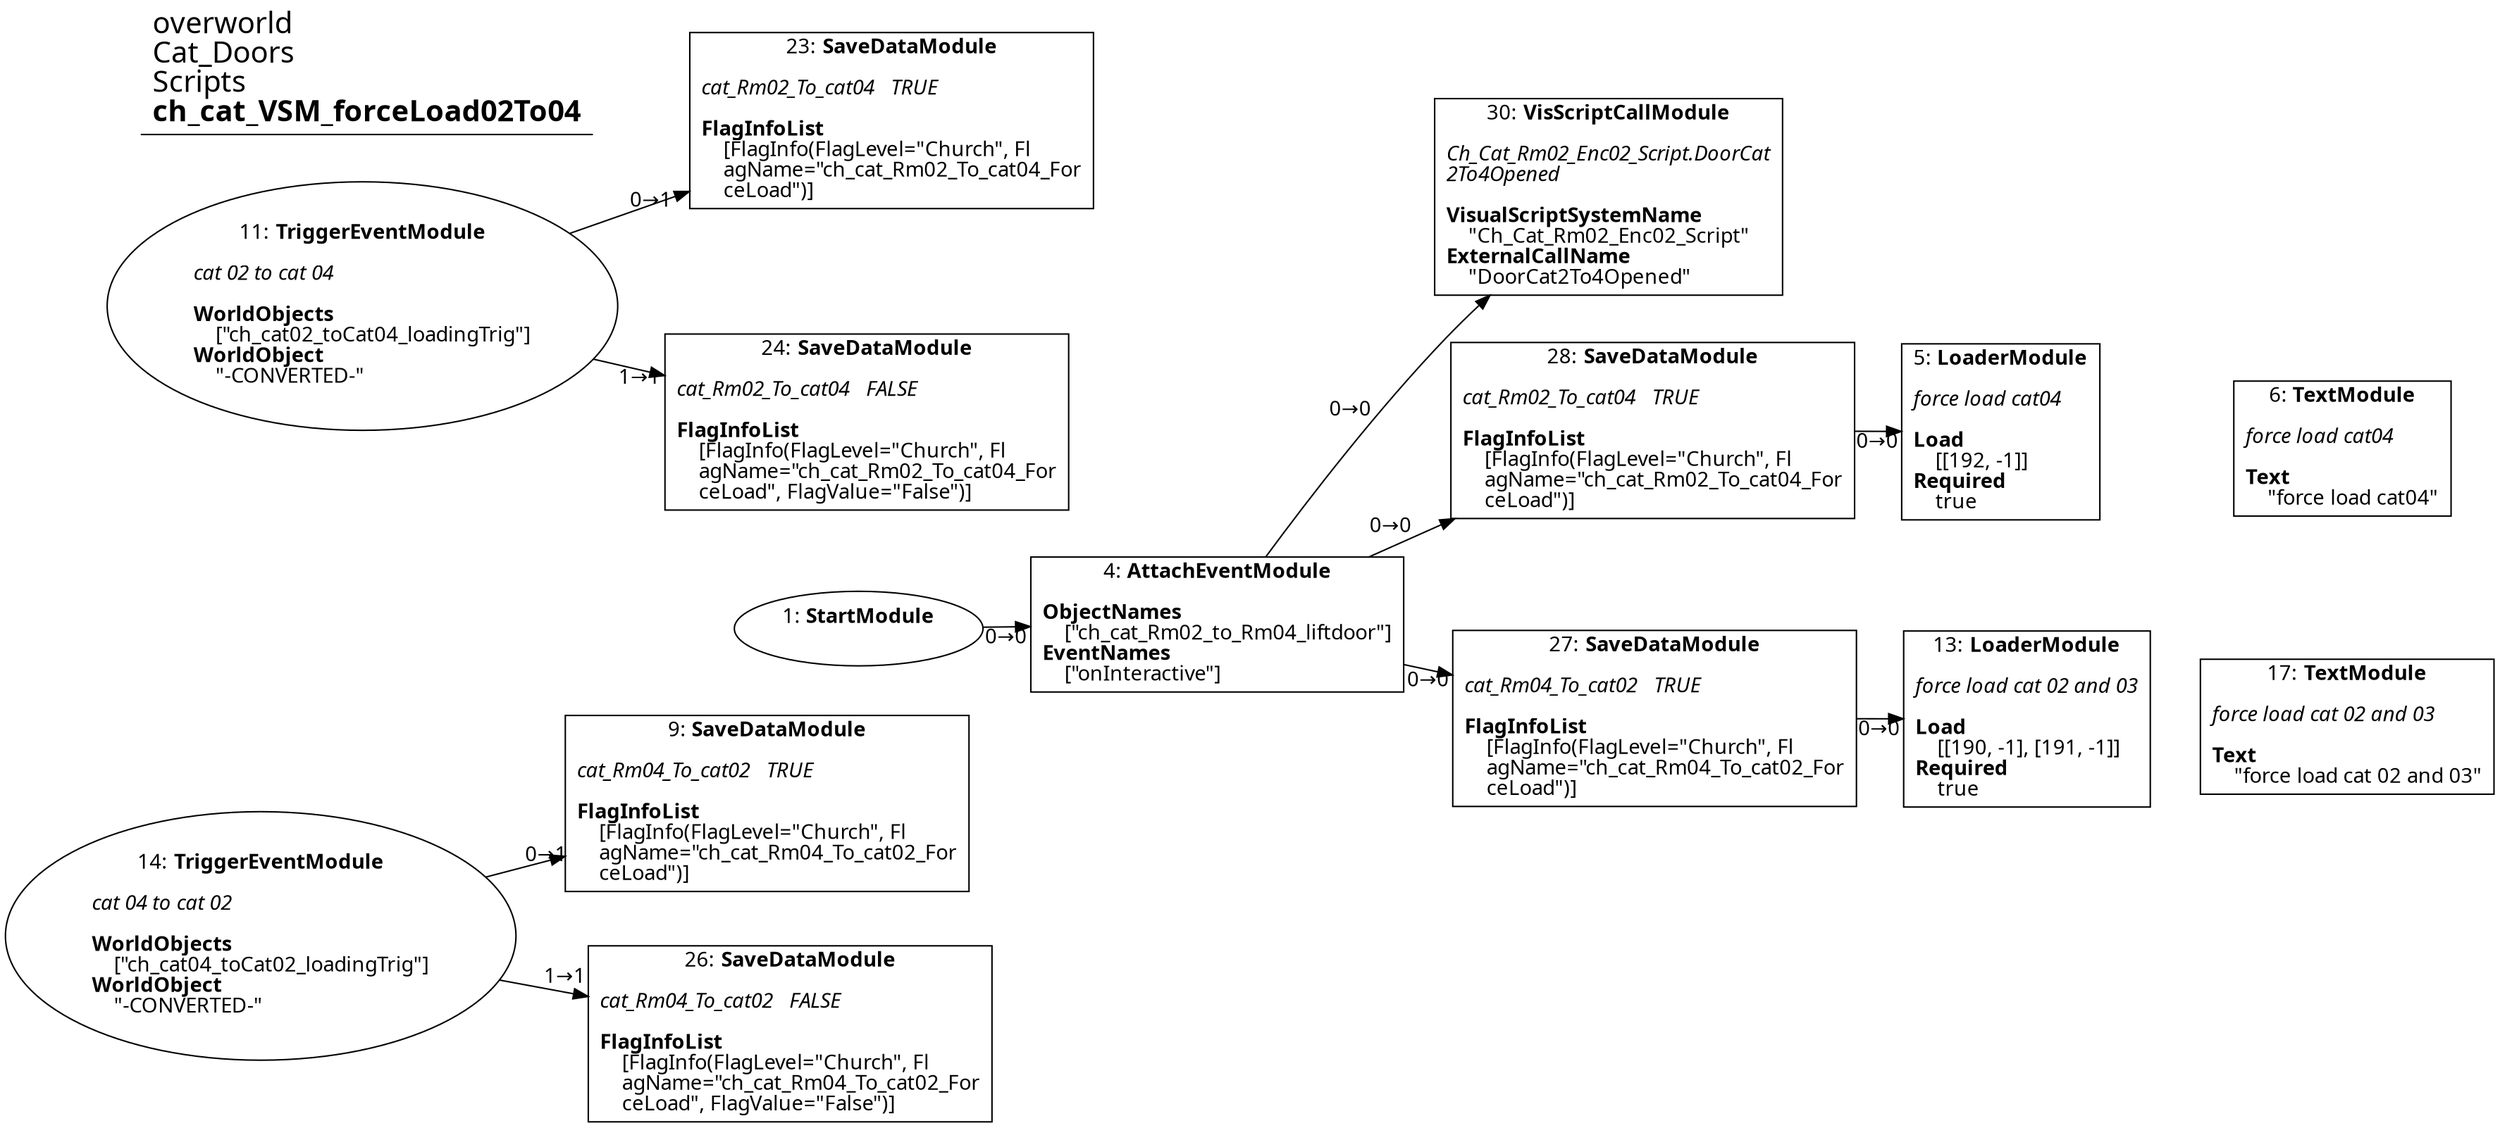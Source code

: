 digraph {
    layout = fdp;
    overlap = prism;
    sep = "+16";
    splines = spline;

    node [ shape = box ];

    graph [ fontname = "Segoe UI" ];
    node [ fontname = "Segoe UI" ];
    edge [ fontname = "Segoe UI" ];

    1 [ label = <1: <b>StartModule</b><br/><br/>> ];
    1 [ shape = oval ]
    1 [ pos = "-0.081,-0.80700004!" ];
    1 -> 4 [ label = "0→0" ];

    4 [ label = <4: <b>AttachEventModule</b><br/><br/><b>ObjectNames</b><br align="left"/>    [&quot;ch_cat_Rm02_to_Rm04_liftdoor&quot;]<br align="left"/><b>EventNames</b><br align="left"/>    [&quot;onInteractive&quot;]<br align="left"/>> ];
    4 [ pos = "0.058000002,-0.80700004!" ];
    4 -> 27 [ label = "0→0" ];
    4 -> 28 [ label = "0→0" ];
    4 -> 30 [ label = "0→0" ];

    5 [ label = <5: <b>LoaderModule</b><br/><br/><i>force load cat04<br align="left"/></i><br align="left"/><b>Load</b><br align="left"/>    [[192, -1]]<br align="left"/><b>Required</b><br align="left"/>    true<br align="left"/>> ];
    5 [ pos = "0.545,-0.69500005!" ];

    6 [ label = <6: <b>TextModule</b><br/><br/><i>force load cat04<br align="left"/></i><br align="left"/><b>Text</b><br align="left"/>    &quot;force load cat04&quot;<br align="left"/>> ];
    6 [ pos = "0.795,-0.694!" ];

    9 [ label = <9: <b>SaveDataModule</b><br/><br/><i>cat_Rm04_To_cat02   TRUE<br align="left"/></i><br align="left"/><b>FlagInfoList</b><br align="left"/>    [FlagInfo(FlagLevel=&quot;Church&quot;, Fl<br align="left"/>    agName=&quot;ch_cat_Rm04_To_cat02_For<br align="left"/>    ceLoad&quot;)]<br align="left"/>> ];
    9 [ pos = "-0.15900001,-0.91!" ];

    11 [ label = <11: <b>TriggerEventModule</b><br/><br/><i>cat 02 to cat 04<br align="left"/></i><br align="left"/><b>WorldObjects</b><br align="left"/>    [&quot;ch_cat02_toCat04_loadingTrig&quot;]<br align="left"/><b>WorldObject</b><br align="left"/>    &quot;-CONVERTED-&quot;<br align="left"/>> ];
    11 [ shape = oval ]
    11 [ pos = "-0.44300002,-0.58000004!" ];
    11 -> 23 [ label = "0→1" ];
    11 -> 24 [ label = "1→1" ];

    13 [ label = <13: <b>LoaderModule</b><br/><br/><i>force load cat 02 and 03<br align="left"/></i><br align="left"/><b>Load</b><br align="left"/>    [[190, -1], [191, -1]]<br align="left"/><b>Required</b><br align="left"/>    true<br align="left"/>> ];
    13 [ pos = "0.54700005,-0.88100004!" ];

    14 [ label = <14: <b>TriggerEventModule</b><br/><br/><i>cat 04 to cat 02<br align="left"/></i><br align="left"/><b>WorldObjects</b><br align="left"/>    [&quot;ch_cat04_toCat02_loadingTrig&quot;]<br align="left"/><b>WorldObject</b><br align="left"/>    &quot;-CONVERTED-&quot;<br align="left"/>> ];
    14 [ shape = oval ]
    14 [ pos = "-0.43500003,-0.998!" ];
    14 -> 9 [ label = "0→1" ];
    14 -> 26 [ label = "1→1" ];

    17 [ label = <17: <b>TextModule</b><br/><br/><i>force load cat 02 and 03<br align="left"/></i><br align="left"/><b>Text</b><br align="left"/>    &quot;force load cat 02 and 03&quot;<br align="left"/>> ];
    17 [ pos = "0.78800005,-0.88000005!" ];

    23 [ label = <23: <b>SaveDataModule</b><br/><br/><i>cat_Rm02_To_cat04   TRUE<br align="left"/></i><br align="left"/><b>FlagInfoList</b><br align="left"/>    [FlagInfo(FlagLevel=&quot;Church&quot;, Fl<br align="left"/>    agName=&quot;ch_cat_Rm02_To_cat04_For<br align="left"/>    ceLoad&quot;)]<br align="left"/>> ];
    23 [ pos = "-0.162,-0.48700002!" ];

    24 [ label = <24: <b>SaveDataModule</b><br/><br/><i>cat_Rm02_To_cat04   FALSE<br align="left"/></i><br align="left"/><b>FlagInfoList</b><br align="left"/>    [FlagInfo(FlagLevel=&quot;Church&quot;, Fl<br align="left"/>    agName=&quot;ch_cat_Rm02_To_cat04_For<br align="left"/>    ceLoad&quot;, FlagValue=&quot;False&quot;)]<br align="left"/>> ];
    24 [ pos = "-0.164,-0.648!" ];

    26 [ label = <26: <b>SaveDataModule</b><br/><br/><i>cat_Rm04_To_cat02   FALSE<br align="left"/></i><br align="left"/><b>FlagInfoList</b><br align="left"/>    [FlagInfo(FlagLevel=&quot;Church&quot;, Fl<br align="left"/>    agName=&quot;ch_cat_Rm04_To_cat02_For<br align="left"/>    ceLoad&quot;, FlagValue=&quot;False&quot;)]<br align="left"/>> ];
    26 [ pos = "-0.16000001,-1.0610001!" ];

    27 [ label = <27: <b>SaveDataModule</b><br/><br/><i>cat_Rm04_To_cat02   TRUE<br align="left"/></i><br align="left"/><b>FlagInfoList</b><br align="left"/>    [FlagInfo(FlagLevel=&quot;Church&quot;, Fl<br align="left"/>    agName=&quot;ch_cat_Rm04_To_cat02_For<br align="left"/>    ceLoad&quot;)]<br align="left"/>> ];
    27 [ pos = "0.33,-0.88100004!" ];
    27 -> 13 [ label = "0→0" ];

    28 [ label = <28: <b>SaveDataModule</b><br/><br/><i>cat_Rm02_To_cat04   TRUE<br align="left"/></i><br align="left"/><b>FlagInfoList</b><br align="left"/>    [FlagInfo(FlagLevel=&quot;Church&quot;, Fl<br align="left"/>    agName=&quot;ch_cat_Rm02_To_cat04_For<br align="left"/>    ceLoad&quot;)]<br align="left"/>> ];
    28 [ pos = "0.32900003,-0.69500005!" ];
    28 -> 5 [ label = "0→0" ];

    30 [ label = <30: <b>VisScriptCallModule</b><br/><br/><i>Ch_Cat_Rm02_Enc02_Script.DoorCat<br align="left"/>2To4Opened<br align="left"/></i><br align="left"/><b>VisualScriptSystemName</b><br align="left"/>    &quot;Ch_Cat_Rm02_Enc02_Script&quot;<br align="left"/><b>ExternalCallName</b><br align="left"/>    &quot;DoorCat2To4Opened&quot;<br align="left"/>> ];
    30 [ pos = "0.31,-0.56200004!" ];

    title [ pos = "-0.44400004,-0.48600003!" ];
    title [ shape = underline ];
    title [ label = <<font point-size="20">overworld<br align="left"/>Cat_Doors<br align="left"/>Scripts<br align="left"/><b>ch_cat_VSM_forceLoad02To04</b><br align="left"/></font>> ];
}
